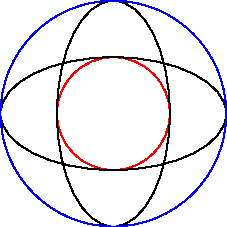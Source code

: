size(4cm,0);

path cle=unitcircle;

draw(cle,red);
draw(xscale(2)*cle);
draw(yscale(2)*cle);
draw(scale(2)*cle,blue);
